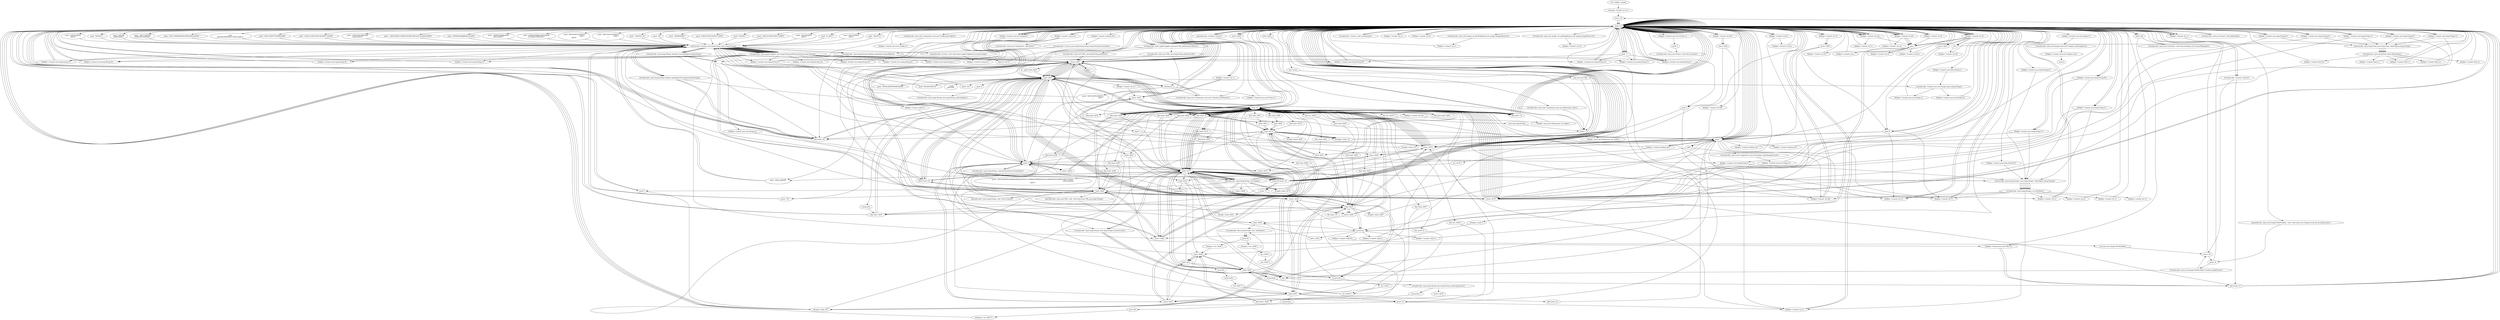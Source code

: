 digraph "" {
    "r0 := @this: tunnel"
    "staticget <tunnel: int cc>"
    "r0 := @this: tunnel"->"staticget <tunnel: int cc>";
    "store.i i0"
    "staticget <tunnel: int cc>"->"store.i i0";
    "load.r r0"
    "store.i i0"->"load.r r0";
    "push null"
    "load.r r0"->"push null";
    "virtualinvoke <java.awt.Container: void setLayout(java.awt.LayoutManager)>"
    "push null"->"virtualinvoke <java.awt.Container: void setLayout(java.awt.LayoutManager)>";
    "virtualinvoke <java.awt.Container: void setLayout(java.awt.LayoutManager)>"->"load.r r0";
    "virtualinvoke <java.awt.Panel: void addNotify()>"
    "load.r r0"->"virtualinvoke <java.awt.Panel: void addNotify()>";
    "virtualinvoke <java.awt.Panel: void addNotify()>"->"load.r r0";
    "load.r r0"->"load.r r0";
    "virtualinvoke <java.awt.Component: java.awt.Toolkit getToolkit()>"
    "load.r r0"->"virtualinvoke <java.awt.Component: java.awt.Toolkit getToolkit()>";
    "fieldput <tunnel: java.awt.Toolkit d>"
    "virtualinvoke <java.awt.Component: java.awt.Toolkit getToolkit()>"->"fieldput <tunnel: java.awt.Toolkit d>";
    "fieldput <tunnel: java.awt.Toolkit d>"->"load.r r0";
    "load.r r0"->"load.r r0";
    "push \"\t\u001eF\u001b\u0016\t\u0007T\u0008\""
    "load.r r0"->"push \"\t\u001eF\u001b\u0016\t\u0007T\u0008\"";
    "staticinvoke <tunnel: java.lang.String c(java.lang.String)>"
    "push \"\t\u001eF\u001b\u0016\t\u0007T\u0008\""->"staticinvoke <tunnel: java.lang.String c(java.lang.String)>";
    "virtualinvoke <java.applet.Applet: java.lang.String getParameter(java.lang.String)>"
    "staticinvoke <tunnel: java.lang.String c(java.lang.String)>"->"virtualinvoke <java.applet.Applet: java.lang.String getParameter(java.lang.String)>";
    "fieldput <tunnel: java.lang.String cb>"
    "virtualinvoke <java.applet.Applet: java.lang.String getParameter(java.lang.String)>"->"fieldput <tunnel: java.lang.String cb>";
    "fieldput <tunnel: java.lang.String cb>"->"load.r r0";
    "push \"\u0019\u0018B\u000b\n\u000e\u0019\""
    "load.r r0"->"push \"\u0019\u0018B\u000b\n\u000e\u0019\"";
    "push \"\u0019\u0018B\u000b\n\u000e\u0019\""->"staticinvoke <tunnel: java.lang.String c(java.lang.String)>";
    "staticinvoke <tunnel: java.lang.String c(java.lang.String)>"->"virtualinvoke <java.applet.Applet: java.lang.String getParameter(java.lang.String)>";
    "store.r $r67"
    "virtualinvoke <java.applet.Applet: java.lang.String getParameter(java.lang.String)>"->"store.r $r67";
    "load.r $r67"
    "store.r $r67"->"load.r $r67";
    "store.r $r73"
    "load.r $r67"->"store.r $r73";
    "load.i i0"
    "store.r $r73"->"load.i i0";
    "ifne load.i i0"
    "load.i i0"->"ifne load.i i0";
    "ifne load.i i0"->"load.r $r67";
    "ifnull load.r r0"
    "load.r $r67"->"ifnull load.r r0";
    "ifnull load.r r0"->"load.r $r67";
    "load.r $r67"->"store.r $r73";
    "store.r $r73"->"load.i i0";
    "ifne load.r $r73"
    "load.i i0"->"ifne load.r $r73";
    "load.r $r73"
    "ifne load.r $r73"->"load.r $r73";
    "push \";\u001aW\u0003\u0006\u000eJE\u0016C<\u000bE\u0006\fZ)N\u001a\u0000\u0019\u0003\u0007G\u0014\r\u001d\t\u000e\r\u001c\""
    "load.r $r73"->"push \";\u001aW\u0003\u0006\u000eJE\u0016C<\u000bE\u0006\fZ)N\u001a\u0000\u0019\u0003\u0007G\u0014\r\u001d\t\u000e\r\u001c\"";
    "push \";\u001aW\u0003\u0006\u000eJE\u0016C<\u000bE\u0006\fZ)N\u001a\u0000\u0019\u0003\u0007G\u0014\r\u001d\t\u000e\r\u001c\""->"staticinvoke <tunnel: java.lang.String c(java.lang.String)>";
    "virtualinvoke <java.lang.String: boolean startsWith(java.lang.String)>"
    "staticinvoke <tunnel: java.lang.String c(java.lang.String)>"->"virtualinvoke <java.lang.String: boolean startsWith(java.lang.String)>";
    "ifne load.r r0"
    "virtualinvoke <java.lang.String: boolean startsWith(java.lang.String)>"->"ifne load.r r0";
    "ifne load.r r0"->"load.r r0";
    "specialinvoke <tunnel: void a()>"
    "load.r r0"->"specialinvoke <tunnel: void a()>";
    "specialinvoke <tunnel: void a()>"->"load.i i0";
    "ifeq load.r r0"
    "load.i i0"->"ifeq load.r r0";
    "ifeq load.r r0"->"load.r r0";
    "load.r r0"->"specialinvoke <tunnel: void a()>";
    "specialinvoke <tunnel: void a()>"->"load.r r0";
    "new Lware"
    "load.r r0"->"new Lware";
    "dup1.r"
    "new Lware"->"dup1.r";
    "dup1.r"->"load.r r0";
    "push \".\u001fI\u0001\u0006\u0016JF\u001f\u0013\u0016\u000fS\""
    "load.r r0"->"push \".\u001fI\u0001\u0006\u0016JF\u001f\u0013\u0016\u000fS\"";
    "push \".\u001fI\u0001\u0006\u0016JF\u001f\u0013\u0016\u000fS\""->"staticinvoke <tunnel: java.lang.String c(java.lang.String)>";
    "specialinvoke <Lware: void <init>(java.applet.Applet,java.lang.String)>"
    "staticinvoke <tunnel: java.lang.String c(java.lang.String)>"->"specialinvoke <Lware: void <init>(java.applet.Applet,java.lang.String)>";
    "fieldput <tunnel: Lware h>"
    "specialinvoke <Lware: void <init>(java.applet.Applet,java.lang.String)>"->"fieldput <tunnel: Lware h>";
    "fieldput <tunnel: Lware h>"->"load.r r0";
    "fieldget <tunnel: Lware h>"
    "load.r r0"->"fieldget <tunnel: Lware h>";
    "virtualinvoke <java.awt.Component: void hide()>"
    "fieldget <tunnel: Lware h>"->"virtualinvoke <java.awt.Component: void hide()>";
    "virtualinvoke <java.awt.Component: void hide()>"->"load.r r0";
    "virtualinvoke <java.applet.Applet: java.net.URL getDocumentBase()>"
    "load.r r0"->"virtualinvoke <java.applet.Applet: java.net.URL getDocumentBase()>";
    "virtualinvoke <java.net.URL: java.lang.String getProtocol()>"
    "virtualinvoke <java.applet.Applet: java.net.URL getDocumentBase()>"->"virtualinvoke <java.net.URL: java.lang.String getProtocol()>";
    "virtualinvoke <java.net.URL: java.lang.String getProtocol()>"->"store.r $r73";
    "store.r $r73"->"load.r $r73";
    "load.r $r73"->"store.r $r73";
    "goto load.r r0"
    "store.r $r73"->"goto load.r r0";
    "goto load.r r0"->"load.r r0";
    "load.r r0"->"virtualinvoke <java.applet.Applet: java.net.URL getDocumentBase()>";
    "virtualinvoke <java.net.URL: java.lang.String getHost()>"
    "virtualinvoke <java.applet.Applet: java.net.URL getDocumentBase()>"->"virtualinvoke <java.net.URL: java.lang.String getHost()>";
    "virtualinvoke <java.net.URL: java.lang.String getHost()>"->"store.r $r67";
    "goto load.r $r67"
    "store.r $r67"->"goto load.r $r67";
    "goto load.r $r67"->"load.r $r67";
    "virtualinvoke <java.lang.String: java.lang.String toLowerCase()>"
    "load.r $r67"->"virtualinvoke <java.lang.String: java.lang.String toLowerCase()>";
    "pop"
    "virtualinvoke <java.lang.String: java.lang.String toLowerCase()>"->"pop";
    "pop"->"load.r $r73";
    "load.r $r73"->"virtualinvoke <java.lang.String: java.lang.String toLowerCase()>";
    "virtualinvoke <java.lang.String: java.lang.String toLowerCase()>"->"pop";
    "pop"->"load.i i0";
    "load.i i0"->"ifne load.i i0";
    "ifne load.i i0"->"load.r $r73";
    "push \"\u001c\u0003K\n\""
    "load.r $r73"->"push \"\u001c\u0003K\n\"";
    "push \"\u001c\u0003K\n\""->"staticinvoke <tunnel: java.lang.String c(java.lang.String)>";
    "virtualinvoke <java.lang.String: boolean equals(java.lang.Object)>"
    "staticinvoke <tunnel: java.lang.String c(java.lang.String)>"->"virtualinvoke <java.lang.String: boolean equals(java.lang.Object)>";
    "virtualinvoke <java.lang.String: boolean equals(java.lang.Object)>"->"ifne load.r r0";
    "ifne load.r r0"->"load.r $r67";
    "virtualinvoke <java.lang.String: int length()>"
    "load.r $r67"->"virtualinvoke <java.lang.String: int length()>";
    "store.i $r73"
    "virtualinvoke <java.lang.String: int length()>"->"store.i $r73";
    "store.i $r73"->"load.i i0";
    "load.i i0"->"ifne load.i i0";
    "load.i $r73"
    "ifne load.i i0"->"load.i $r73";
    "push 1"
    "load.i $r73"->"push 1";
    "ifcmplt.i load.r r0"
    "push 1"->"ifcmplt.i load.r r0";
    "ifcmplt.i load.r r0"->"load.r $r67";
    "push \"\u0016\u0005D\u000e\u000f\""
    "load.r $r67"->"push \"\u0016\u0005D\u000e\u000f\"";
    "push \"\u0016\u0005D\u000e\u000f\""->"staticinvoke <tunnel: java.lang.String c(java.lang.String)>";
    "staticinvoke <tunnel: java.lang.String c(java.lang.String)>"->"virtualinvoke <java.lang.String: boolean startsWith(java.lang.String)>";
    ""
    "virtualinvoke <java.lang.String: boolean startsWith(java.lang.String)>"->"";
    ""->"store.i $r73";
    "store.i $r73"->"load.i i0";
    "ifne load.i $r73"
    "load.i i0"->"ifne load.i $r73";
    "ifne load.i $r73"->"load.i $r73";
    "load.i $r73"->"ifne load.r r0";
    "ifne load.r r0"->"load.r $r67";
    "push \"KX\u0010ASTZ\t^\""
    "load.r $r67"->"push \"KX\u0010ASTZ\t^\"";
    "push \"KX\u0010ASTZ\t^\""->"staticinvoke <tunnel: java.lang.String c(java.lang.String)>";
    "staticinvoke <tunnel: java.lang.String c(java.lang.String)>"->"virtualinvoke <java.lang.String: boolean equals(java.lang.Object)>";
    "virtualinvoke <java.lang.String: boolean equals(java.lang.Object)>"->"";
    "dup1.i"
    ""->"dup1.i";
    "dup1.i"->"store.i $r73";
    "store.i $i29"
    "store.i $r73"->"store.i $i29";
    "store.i $i29"->"load.i i0";
    "load.i i0"->"ifne load.i i0";
    "ifne load.i i0"->"load.i $r73";
    "ifeq load.r $r67"
    "load.i $r73"->"ifeq load.r $r67";
    "ifeq load.r $r67"->"load.r r0";
    "load.r r0"->"push 1";
    "fieldput <tunnel: boolean bh>"
    "push 1"->"fieldput <tunnel: boolean bh>";
    "fieldput <tunnel: boolean bh>"->"load.i i0";
    "load.i i0"->"ifeq load.r r0";
    "ifeq load.r r0"->"load.r $r67";
    "push \"\r\u001dPA\""
    "load.r $r67"->"push \"\r\u001dPA\"";
    "push \"\r\u001dPA\""->"staticinvoke <tunnel: java.lang.String c(java.lang.String)>";
    "staticinvoke <tunnel: java.lang.String c(java.lang.String)>"->"virtualinvoke <java.lang.String: boolean startsWith(java.lang.String)>";
    "virtualinvoke <java.lang.String: boolean startsWith(java.lang.String)>"->"";
    ""->"store.i $i29";
    "store.i $i29"->"load.i i0";
    "ifne load.i $i29"
    "load.i i0"->"ifne load.i $i29";
    "load.i $i29"
    "ifne load.i $i29"->"load.i $i29";
    "load.i $i29"->"ifeq load.r $r67";
    "ifeq load.r $r67"->"load.r $r67";
    "push 4"
    "load.r $r67"->"push 4";
    "virtualinvoke <java.lang.String: java.lang.String substring(int)>"
    "push 4"->"virtualinvoke <java.lang.String: java.lang.String substring(int)>";
    "virtualinvoke <java.lang.String: java.lang.String substring(int)>"->"store.r $r67";
    "store.r $r67"->"load.r $r67";
    "load.r $r67"->"virtualinvoke <java.lang.String: int length()>";
    "virtualinvoke <java.lang.String: int length()>"->"store.i $i29";
    "store.i $i29"->"load.i $i29";
    "load.i $i29"->"store.i $r73";
    "store.i $r73"->"load.i $i29";
    "store.i $r65"
    "load.i $i29"->"store.i $r65";
    "store.i $r65"->"load.i i0";
    "ifne load.i $r65"
    "load.i i0"->"ifne load.i $r65";
    "ifne load.i $r65"->"load.i $i29";
    "ifle load.r r0"
    "load.i $i29"->"ifle load.r r0";
    "ifle load.r r0"->"load.i $i29";
    "load.i $i29"->"store.i $r65";
    "load.i $r65"
    "store.i $r65"->"load.i $r65";
    "newarray"
    "load.i $r65"->"newarray";
    "store.r $i29"
    "newarray"->"store.r $i29";
    "store.r $i29"->"load.r $r67";
    "push 0"
    "load.r $r67"->"push 0";
    "push 0"->"load.i $r73";
    "load.r $i29"
    "load.i $r73"->"load.r $i29";
    "load.r $i29"->"push 0";
    "virtualinvoke <java.lang.String: void getChars(int,int,char[],int)>"
    "push 0"->"virtualinvoke <java.lang.String: void getChars(int,int,char[],int)>";
    "virtualinvoke <java.lang.String: void getChars(int,int,char[],int)>"->"push 0";
    "store.i $r67"
    "push 0"->"store.i $r67";
    "store.i $r67"->"load.i i0";
    "ifeq load.i $r67"
    "load.i i0"->"ifeq load.i $r67";
    "ifeq load.i $r67"->"load.r $i29";
    "store.r $r65"
    "load.r $i29"->"store.r $r65";
    "load.i $r67"
    "store.r $r65"->"load.i $r67";
    "store.i $i33"
    "load.i $r67"->"store.i $i33";
    "store.i $i33"->"load.i i0";
    "ifne load.r $r65"
    "load.i i0"->"ifne load.r $r65";
    "ifne load.r $r65"->"load.r $i29";
    "load.r $i29"->"load.i $r67";
    "arrayread.c"
    "load.i $r67"->"arrayread.c";
    "push 48"
    "arrayread.c"->"push 48";
    "ifcmpne.c inc.i $r67 5"
    "push 48"->"ifcmpne.c inc.i $r67 5";
    "ifcmpne.c inc.i $r67 5"->"load.r $i29";
    "load.r $i29"->"store.r $r65";
    "store.r $r65"->"load.i $r67";
    "load.i $r67"->"store.i $i33";
    "load.r $r65"
    "store.i $i33"->"load.r $r65";
    "load.i $i33"
    "load.r $r65"->"load.i $i33";
    "push 49"
    "load.i $i33"->"push 49";
    "arraywrite.c"
    "push 49"->"arraywrite.c";
    "inc.i $r67 5"
    "arraywrite.c"->"inc.i $r67 5";
    "inc.i $r67 5"->"load.i $r67";
    "load.i $r67"->"load.i $r73";
    "ifcmplt.i load.r $i29"
    "load.i $r73"->"ifcmplt.i load.r $i29";
    "ifcmplt.i load.r $i29"->"load.i i0";
    "ifne inc.i $r67 5"
    "load.i i0"->"ifne inc.i $r67 5";
    "new java.lang.String"
    "ifne inc.i $r67 5"->"new java.lang.String";
    "new java.lang.String"->"dup1.r";
    "dup1.r"->"load.r $i29";
    "specialinvoke <java.lang.String: void <init>(char[])>"
    "load.r $i29"->"specialinvoke <java.lang.String: void <init>(char[])>";
    "specialinvoke <java.lang.String: void <init>(char[])>"->"store.r $r67";
    "store.r $r67"->"load.r r0";
    "push \"\u0008\u000f@\f\f\u001e\u000f\""
    "load.r r0"->"push \"\u0008\u000f@\f\f\u001e\u000f\"";
    "push \"\u0008\u000f@\f\f\u001e\u000f\""->"staticinvoke <tunnel: java.lang.String c(java.lang.String)>";
    "staticinvoke <tunnel: java.lang.String c(java.lang.String)>"->"virtualinvoke <java.applet.Applet: java.lang.String getParameter(java.lang.String)>";
    "virtualinvoke <java.applet.Applet: java.lang.String getParameter(java.lang.String)>"->"store.r $r73";
    "store.r $r73"->"load.r $r73";
    "load.r $r73"->"store.r $i29";
    "store.r $i29"->"load.i i0";
    "ifne load.r $i29"
    "load.i i0"->"ifne load.r $i29";
    "ifne load.r $i29"->"load.r $r73";
    "load.r $r73"->"ifnull load.r r0";
    "ifnull load.r r0"->"load.r $r73";
    "load.r $r73"->"store.r $i29";
    "store.r $i29"->"load.i i0";
    "load.i i0"->"ifne load.r $i29";
    "ifne load.r $i29"->"load.r $r73";
    "load.r $r73"->"virtualinvoke <java.lang.String: int length()>";
    "push 5"
    "virtualinvoke <java.lang.String: int length()>"->"push 5";
    "ifcmple.i load.r r0"
    "push 5"->"ifcmple.i load.r r0";
    "ifcmple.i load.r r0"->"load.r $r73";
    "load.r $r73"->"virtualinvoke <java.lang.String: java.lang.String toLowerCase()>";
    "virtualinvoke <java.lang.String: java.lang.String toLowerCase()>"->"pop";
    "pop"->"push 1";
    "push 1"->"store.i $i29";
    "store.i $i29"->"push 0";
    "push 0"->"store.i $r65";
    "store.i $r65"->"load.i i0";
    "ifeq load.i $r65"
    "load.i i0"->"ifeq load.i $r65";
    "ifeq load.i $r65"->"load.r $r73";
    "load.r $r73"->"load.i $r65";
    "virtualinvoke <java.lang.String: char charAt(int)>"
    "load.i $r65"->"virtualinvoke <java.lang.String: char charAt(int)>";
    "push 43"
    "virtualinvoke <java.lang.String: char charAt(int)>"->"push 43";
    "ifcmpne.c inc.i $r65 1"
    "push 43"->"ifcmpne.c inc.i $r65 1";
    "inc.i $i29 1"
    "ifcmpne.c inc.i $r65 1"->"inc.i $i29 1";
    "inc.i $r65 1"
    "inc.i $i29 1"->"inc.i $r65 1";
    "inc.i $r65 1"->"load.i $r65";
    "load.i $r65"->"load.r $r73";
    "load.r $r73"->"virtualinvoke <java.lang.String: int length()>";
    "ifcmplt.i load.r $r73"
    "virtualinvoke <java.lang.String: int length()>"->"ifcmplt.i load.r $r73";
    "ifcmplt.i load.r $r73"->"load.i i0";
    "ifne inc.i $r65 1"
    "load.i i0"->"ifne inc.i $r65 1";
    "goto load.i $i29"
    "ifne inc.i $r65 1"->"goto load.i $i29";
    "goto load.i $i29"->"load.i $i29";
    "load.i $i29"->"newarray";
    "newarray"->"store.r $r65";
    "store.r $r65"->"load.i $i29";
    "load.i $i29"->"store.i $i33";
    "store.i $i33"->"load.i i0";
    "ifne load.i $i33"
    "load.i i0"->"ifne load.i $i33";
    "ifne load.i $i33"->"load.i $i29";
    "load.i $i29"->"push 1";
    "ifcmpne.i push 0"
    "push 1"->"ifcmpne.i push 0";
    "ifcmpne.i push 0"->"load.r $r65";
    "load.r $r65"->"push 0";
    "push 0"->"load.r $r73";
    "load.r $r73"->"virtualinvoke <java.lang.String: int length()>";
    "arraywrite.i"
    "virtualinvoke <java.lang.String: int length()>"->"arraywrite.i";
    "arraywrite.i"->"load.i i0";
    "ifeq load.i $i29"
    "load.i i0"->"ifeq load.i $i29";
    "ifeq load.i $i29"->"push 0";
    "push 0"->"store.i $i33";
    "store.i $i33"->"load.i $i33";
    "load.i $i33"->"store.i $i33";
    "store.i $i33"->"push 0";
    "store.i $r64"
    "push 0"->"store.i $r64";
    "store.i $r64"->"load.i i0";
    "ifeq load.i $r64"
    "load.i i0"->"ifeq load.i $r64";
    "ifeq load.i $r64"->"load.r $r73";
    "load.i $r64"
    "load.r $r73"->"load.i $r64";
    "load.i $r64"->"virtualinvoke <java.lang.String: char charAt(int)>";
    "virtualinvoke <java.lang.String: char charAt(int)>"->"push 43";
    "ifcmpne.c inc.i $r64 1"
    "push 43"->"ifcmpne.c inc.i $r64 1";
    "ifcmpne.c inc.i $r64 1"->"load.r $r65";
    "load.r $r65"->"load.i $i33";
    "load.i $i33"->"load.i $r64";
    "load.i $r64"->"arraywrite.i";
    "inc.i $i33 1"
    "arraywrite.i"->"inc.i $i33 1";
    "inc.i $r64 1"
    "inc.i $i33 1"->"inc.i $r64 1";
    "inc.i $r64 1"->"load.i $r64";
    "load.i $r64"->"load.r $r73";
    "load.r $r73"->"virtualinvoke <java.lang.String: int length()>";
    "virtualinvoke <java.lang.String: int length()>"->"ifcmplt.i load.r $r73";
    "ifcmplt.i load.r $r73"->"load.i i0";
    "ifne inc.i $r64 1"
    "load.i i0"->"ifne inc.i $r64 1";
    "goto load.r $r65"
    "ifne inc.i $r64 1"->"goto load.r $r65";
    "goto load.r $r65"->"load.r $r65";
    "load.r $r65"->"load.i $i33";
    "load.i $i33"->"load.r $r73";
    "load.r $r73"->"virtualinvoke <java.lang.String: int length()>";
    "virtualinvoke <java.lang.String: int length()>"->"arraywrite.i";
    "arraywrite.i"->"load.i $i29";
    "load.i $i29"->"newarray";
    "store.r $i33"
    "newarray"->"store.r $i33";
    "store.r $i33"->"push 0";
    "store.i $r70"
    "push 0"->"store.i $r70";
    "store.i $r70"->"push 0";
    "push 0"->"store.i $r64";
    "store.i $r64"->"load.i i0";
    "load.i i0"->"ifeq load.i $r64";
    "load.r $i33"
    "ifeq load.i $r64"->"load.r $i33";
    "load.r $i33"->"load.i $r64";
    "load.i $r64"->"load.r $r73";
    "load.i $r70"
    "load.r $r73"->"load.i $r70";
    "load.i $r70"->"load.r $r65";
    "load.r $r65"->"load.i $r64";
    "arrayread.i"
    "load.i $r64"->"arrayread.i";
    "virtualinvoke <java.lang.String: java.lang.String substring(int,int)>"
    "arrayread.i"->"virtualinvoke <java.lang.String: java.lang.String substring(int,int)>";
    "arraywrite.r"
    "virtualinvoke <java.lang.String: java.lang.String substring(int,int)>"->"arraywrite.r";
    "arraywrite.r"->"goto load.r $r65";
    "goto load.r $r65"->"load.r $r65";
    "load.r $r65"->"load.i $r64";
    "load.i $r64"->"arrayread.i";
    "arrayread.i"->"push 1";
    "add.i"
    "push 1"->"add.i";
    "add.i"->"store.i $r70";
    "store.i $r70"->"inc.i $r64 1";
    "inc.i $r64 1"->"load.i $r64";
    "load.i $r64"->"load.i $i29";
    "ifcmplt.i load.r $i33"
    "load.i $i29"->"ifcmplt.i load.r $i33";
    "ifcmplt.i load.r $i33"->"push 0";
    "push 0"->"store.i $r70";
    "store.i $r70"->"load.i i0";
    "ifne goto load.r $r65"
    "load.i i0"->"ifne goto load.r $r65";
    "ifne goto load.r $r65"->"load.i i0";
    "ifeq load.i $r70"
    "load.i i0"->"ifeq load.i $r70";
    "ifeq load.i $r70"->"load.r $r67";
    "load.r $r67"->"load.r r0";
    "load.r r0"->"fieldget <tunnel: Lware h>";
    "fieldget <tunnel: Lware h>"->"load.r $i33";
    "load.r $i33"->"load.i $r70";
    "arrayread.r"
    "load.i $r70"->"arrayread.r";
    "arrayread.r"->"push 0";
    "push 0"->"load.r r0";
    "fieldget <tunnel: boolean bh>"
    "load.r r0"->"fieldget <tunnel: boolean bh>";
    "virtualinvoke <Lware: java.lang.String dr(java.lang.String,int,boolean)>"
    "fieldget <tunnel: boolean bh>"->"virtualinvoke <Lware: java.lang.String dr(java.lang.String,int,boolean)>";
    "virtualinvoke <Lware: java.lang.String dr(java.lang.String,int,boolean)>"->"virtualinvoke <java.lang.String: boolean equals(java.lang.Object)>";
    "ifeq inc.i $r70 1"
    "virtualinvoke <java.lang.String: boolean equals(java.lang.Object)>"->"ifeq inc.i $r70 1";
    "ifeq inc.i $r70 1"->"load.r r0";
    "load.r r0"->"push 1";
    "push 1"->"fieldput <tunnel: boolean bh>";
    "inc.i $r70 1"
    "fieldput <tunnel: boolean bh>"->"inc.i $r70 1";
    "inc.i $r70 1"->"load.i $r70";
    "load.i $r70"->"load.i $i29";
    "ifcmplt.i load.r $r67"
    "load.i $i29"->"ifcmplt.i load.r $r67";
    "ifcmplt.i load.r $r67"->"load.r r0";
    "push \"\u0008\u000f@\u0003\n\u0014\u0001\""
    "load.r r0"->"push \"\u0008\u000f@\u0003\n\u0014\u0001\"";
    "push \"\u0008\u000f@\u0003\n\u0014\u0001\""->"staticinvoke <tunnel: java.lang.String c(java.lang.String)>";
    "staticinvoke <tunnel: java.lang.String c(java.lang.String)>"->"virtualinvoke <java.applet.Applet: java.lang.String getParameter(java.lang.String)>";
    "virtualinvoke <java.applet.Applet: java.lang.String getParameter(java.lang.String)>"->"store.r $i29";
    "store.r $i29"->"load.r $i29";
    "load.r $i29"->"store.r $r67";
    "store.r $r67"->"load.i i0";
    "ifne load.r $r67"
    "load.i i0"->"ifne load.r $r67";
    "ifne load.r $r67"->"load.r $i29";
    "load.r $i29"->"ifnull load.r r0";
    "ifnull load.r r0"->"load.r $i29";
    "load.r $i29"->"store.r $r67";
    "store.r $r67"->"load.i i0";
    "load.i i0"->"ifne load.r $r67";
    "ifne load.r $r67"->"load.r $i29";
    "push \"4%\""
    "load.r $i29"->"push \"4%\"";
    "push \"4%\""->"staticinvoke <tunnel: java.lang.String c(java.lang.String)>";
    "virtualinvoke <java.lang.String: boolean equalsIgnoreCase(java.lang.String)>"
    "staticinvoke <tunnel: java.lang.String c(java.lang.String)>"->"virtualinvoke <java.lang.String: boolean equalsIgnoreCase(java.lang.String)>";
    "virtualinvoke <java.lang.String: boolean equalsIgnoreCase(java.lang.String)>"->"ifne load.r r0";
    "ifne load.r r0"->"load.r r0";
    "new java.net.URL"
    "load.r r0"->"new java.net.URL";
    "new java.net.URL"->"dup1.r";
    "dup1.r"->"load.r r0";
    "load.r r0"->"virtualinvoke <java.applet.Applet: java.net.URL getDocumentBase()>";
    "virtualinvoke <java.applet.Applet: java.net.URL getDocumentBase()>"->"load.r $i29";
    "specialinvoke <java.net.URL: void <init>(java.net.URL,java.lang.String)>"
    "load.r $i29"->"specialinvoke <java.net.URL: void <init>(java.net.URL,java.lang.String)>";
    "fieldput <tunnel: java.net.URL bi>"
    "specialinvoke <java.net.URL: void <init>(java.net.URL,java.lang.String)>"->"fieldput <tunnel: java.net.URL bi>";
    "fieldput <tunnel: java.net.URL bi>"->"goto load.r r0";
    "goto load.r r0"->"load.r r0";
    "push \"\u0008\u000f@\u0001\u0006\r\fU\u000e\u000e\u001f\""
    "load.r r0"->"push \"\u0008\u000f@\u0001\u0006\r\fU\u000e\u000e\u001f\"";
    "push \"\u0008\u000f@\u0001\u0006\r\fU\u000e\u000e\u001f\""->"staticinvoke <tunnel: java.lang.String c(java.lang.String)>";
    "staticinvoke <tunnel: java.lang.String c(java.lang.String)>"->"virtualinvoke <java.applet.Applet: java.lang.String getParameter(java.lang.String)>";
    "virtualinvoke <java.applet.Applet: java.lang.String getParameter(java.lang.String)>"->"store.r $r67";
    "store.r $r67"->"load.r $r67";
    "push \"#/t\""
    "load.r $r67"->"push \"#/t\"";
    "push \"#/t\""->"staticinvoke <tunnel: java.lang.String c(java.lang.String)>";
    "staticinvoke <tunnel: java.lang.String c(java.lang.String)>"->"virtualinvoke <java.lang.String: boolean equalsIgnoreCase(java.lang.String)>";
    "virtualinvoke <java.lang.String: boolean equalsIgnoreCase(java.lang.String)>"->"ifeq load.r r0";
    "ifeq load.r r0"->"load.r r0";
    "load.r r0"->"push 1";
    "fieldput <tunnel: boolean bj>"
    "push 1"->"fieldput <tunnel: boolean bj>";
    "fieldput <tunnel: boolean bj>"->"load.r r0";
    "virtualinvoke <java.awt.Component: java.awt.Container getParent()>"
    "load.r r0"->"virtualinvoke <java.awt.Component: java.awt.Container getParent()>";
    "virtualinvoke <java.awt.Component: java.awt.Container getParent()>"->"store.r $r67";
    "store.r $r67"->"load.i i0";
    "load.i i0"->"ifeq load.r $r67";
    "ifeq load.r $r67"->"load.r $r67";
    "checkcast"
    "load.r $r67"->"checkcast";
    "checkcast"->"virtualinvoke <java.awt.Component: java.awt.Container getParent()>";
    "virtualinvoke <java.awt.Component: java.awt.Container getParent()>"->"store.r $r67";
    "store.r $r67"->"load.r $r67";
    "load.r $r67"->"store.r $r67";
    "store.r $r67"->"load.r $r67";
    "instanceof"
    "load.r $r67"->"instanceof";
    "instanceof"->"ifeq load.r $r67";
    "ifeq load.r $r67"->"load.r r0";
    "load.r r0"->"load.r $r67";
    "load.r $r67"->"checkcast";
    "fieldput <tunnel: java.awt.Frame s>"
    "checkcast"->"fieldput <tunnel: java.awt.Frame s>";
    "fieldput <tunnel: java.awt.Frame s>"->"load.r r0";
    "fieldget <tunnel: java.awt.Frame s>"
    "load.r r0"->"fieldget <tunnel: java.awt.Frame s>";
    "push 3"
    "fieldget <tunnel: java.awt.Frame s>"->"push 3";
    "virtualinvoke <java.awt.Frame: void setCursor(int)>"
    "push 3"->"virtualinvoke <java.awt.Frame: void setCursor(int)>";
    "virtualinvoke <java.awt.Frame: void setCursor(int)>"->"load.r r0";
    "load.r r0"->"store.r $r67";
    "store.r $r67"->"load.i i0";
    "load.i i0"->"ifne load.r $r67";
    "ifne load.r $r67"->"load.r r0";
    "load.r r0"->"checkcast";
    "push \"\u0015\u001cB\u001d\n\u0017\r\""
    "checkcast"->"push \"\u0015\u001cB\u001d\n\u0017\r\"";
    "push \"\u0015\u001cB\u001d\n\u0017\r\""->"staticinvoke <tunnel: java.lang.String c(java.lang.String)>";
    "staticinvoke <tunnel: java.lang.String c(java.lang.String)>"->"virtualinvoke <java.applet.Applet: java.lang.String getParameter(java.lang.String)>";
    "virtualinvoke <java.applet.Applet: java.lang.String getParameter(java.lang.String)>"->"store.r $r67";
    "store.r $r67"->"load.r $r67";
    "load.r $r67"->"store.r $r73";
    "store.r $r73"->"load.i i0";
    "load.i i0"->"ifne load.i i0";
    "ifne load.i i0"->"load.r $r67";
    "load.r $r67"->"ifnull load.r r0";
    "ifnull load.r r0"->"load.r $r67";
    "load.r $r67"->"store.r $r73";
    "store.r $r73"->"load.i i0";
    "load.i i0"->"ifne load.i i0";
    "ifne load.i i0"->"load.r $r67";
    "load.r $r67"->"push \"4%\"";
    "push \"4%\""->"staticinvoke <tunnel: java.lang.String c(java.lang.String)>";
    "staticinvoke <tunnel: java.lang.String c(java.lang.String)>"->"virtualinvoke <java.lang.String: boolean equalsIgnoreCase(java.lang.String)>";
    "virtualinvoke <java.lang.String: boolean equalsIgnoreCase(java.lang.String)>"->"ifne load.r r0";
    "ifne load.r r0"->"load.r r0";
    "load.r r0"->"load.r r0";
    "load.r r0"->"load.r $r67";
    "virtualinvoke <tunnel: java.awt.Image a(java.lang.String)>"
    "load.r $r67"->"virtualinvoke <tunnel: java.awt.Image a(java.lang.String)>";
    "fieldput <tunnel: java.awt.Image p>"
    "virtualinvoke <tunnel: java.awt.Image a(java.lang.String)>"->"fieldput <tunnel: java.awt.Image p>";
    "fieldput <tunnel: java.awt.Image p>"->"load.r r0";
    "load.r r0"->"store.r $r67";
    "store.r $r67"->"load.i i0";
    "load.i i0"->"ifne load.r $r67";
    "ifne load.r $r67"->"load.r r0";
    "fieldget <tunnel: java.awt.Image p>"
    "load.r r0"->"fieldget <tunnel: java.awt.Image p>";
    "fieldget <tunnel: java.awt.Image p>"->"ifnull load.r r0";
    "ifnull load.r r0"->"load.r r0";
    "push \"\u0015\u001cB\u001d\n\u0017\r\u007f\""
    "load.r r0"->"push \"\u0015\u001cB\u001d\n\u0017\r\u007f\"";
    "push \"\u0015\u001cB\u001d\n\u0017\r\u007f\""->"staticinvoke <tunnel: java.lang.String c(java.lang.String)>";
    "staticinvoke <tunnel: java.lang.String c(java.lang.String)>"->"virtualinvoke <java.applet.Applet: java.lang.String getParameter(java.lang.String)>";
    "virtualinvoke <java.applet.Applet: java.lang.String getParameter(java.lang.String)>"->"store.r $r73";
    "store.r $r73"->"load.r $r73";
    "load.r $r73"->"store.r $r67";
    "store.r $r67"->"load.i i0";
    "load.i i0"->"ifne load.r $r67";
    "ifne load.r $r67"->"load.r $r73";
    "ifnonnull load.r r0"
    "load.r $r73"->"ifnonnull load.r r0";
    "push \"0\""
    "ifnonnull load.r r0"->"push \"0\"";
    "push \"0\""->"store.r $r73";
    "store.r $r73"->"load.r r0";
    "load.r r0"->"load.r $r73";
    "staticinvoke <java.lang.Integer: java.lang.Integer valueOf(java.lang.String)>"
    "load.r $r73"->"staticinvoke <java.lang.Integer: java.lang.Integer valueOf(java.lang.String)>";
    "virtualinvoke <java.lang.Integer: int intValue()>"
    "staticinvoke <java.lang.Integer: java.lang.Integer valueOf(java.lang.String)>"->"virtualinvoke <java.lang.Integer: int intValue()>";
    "fieldput <tunnel: int q>"
    "virtualinvoke <java.lang.Integer: int intValue()>"->"fieldput <tunnel: int q>";
    "fieldput <tunnel: int q>"->"load.r r0";
    "push \"\u0015\u001cB\u001d\n\u0017\r~\""
    "load.r r0"->"push \"\u0015\u001cB\u001d\n\u0017\r~\"";
    "push \"\u0015\u001cB\u001d\n\u0017\r~\""->"staticinvoke <tunnel: java.lang.String c(java.lang.String)>";
    "staticinvoke <tunnel: java.lang.String c(java.lang.String)>"->"virtualinvoke <java.applet.Applet: java.lang.String getParameter(java.lang.String)>";
    "virtualinvoke <java.applet.Applet: java.lang.String getParameter(java.lang.String)>"->"store.r $r67";
    "store.r $r67"->"load.r $r67";
    "load.r $r67"->"store.r $r73";
    "store.r $r73"->"load.r $r67";
    "load.r $r67"->"store.r $i29";
    "store.r $i29"->"load.i i0";
    "load.i i0"->"ifne load.r $i29";
    "ifne load.r $i29"->"load.r $r67";
    "load.r $r67"->"ifnonnull load.r r0";
    "ifnonnull load.r r0"->"push \"0\"";
    "push \"0\""->"store.r $i29";
    "store.r $i29"->"load.r $i29";
    "load.r $i29"->"store.r $r73";
    "store.r $r73"->"load.r r0";
    "load.r r0"->"load.r $r73";
    "load.r $r73"->"staticinvoke <java.lang.Integer: java.lang.Integer valueOf(java.lang.String)>";
    "staticinvoke <java.lang.Integer: java.lang.Integer valueOf(java.lang.String)>"->"virtualinvoke <java.lang.Integer: int intValue()>";
    "fieldput <tunnel: int r>"
    "virtualinvoke <java.lang.Integer: int intValue()>"->"fieldput <tunnel: int r>";
    "fieldput <tunnel: int r>"->"load.r r0";
    "load.r r0"->"load.r r0";
    "push \"7\u0003I<:4)\""
    "load.r r0"->"push \"7\u0003I<:4)\"";
    "push \"7\u0003I<:4)\""->"staticinvoke <tunnel: java.lang.String c(java.lang.String)>";
    "staticinvoke <tunnel: java.lang.String c(java.lang.String)>"->"virtualinvoke <java.applet.Applet: java.lang.String getParameter(java.lang.String)>";
    "fieldput <tunnel: java.lang.String Y>"
    "virtualinvoke <java.applet.Applet: java.lang.String getParameter(java.lang.String)>"->"fieldput <tunnel: java.lang.String Y>";
    "fieldput <tunnel: java.lang.String Y>"->"load.r r0";
    "load.r r0"->"store.r $r67";
    "store.r $r67"->"load.r $r67";
    "fieldget <tunnel: java.lang.String Y>"
    "load.r $r67"->"fieldget <tunnel: java.lang.String Y>";
    "fieldget <tunnel: java.lang.String Y>"->"store.r $r73";
    "store.r $r73"->"load.i i0";
    "load.i i0"->"ifne load.i i0";
    "ifne load.i i0"->"load.r $r73";
    "load.r $r73"->"ifnonnull load.r r0";
    "ifnonnull load.r r0"->"load.r r0";
    "push \"KZ\""
    "load.r r0"->"push \"KZ\"";
    "push \"KZ\""->"staticinvoke <tunnel: java.lang.String c(java.lang.String)>";
    "staticinvoke <tunnel: java.lang.String c(java.lang.String)>"->"fieldput <tunnel: java.lang.String Y>";
    "fieldput <tunnel: java.lang.String Y>"->"load.r r0";
    "load.r r0"->"load.r r0";
    "load.r r0"->"fieldget <tunnel: java.lang.String Y>";
    "fieldget <tunnel: java.lang.String Y>"->"staticinvoke <java.lang.Integer: java.lang.Integer valueOf(java.lang.String)>";
    "staticinvoke <java.lang.Integer: java.lang.Integer valueOf(java.lang.String)>"->"virtualinvoke <java.lang.Integer: int intValue()>";
    "fieldput <tunnel: int e>"
    "virtualinvoke <java.lang.Integer: int intValue()>"->"fieldput <tunnel: int e>";
    "fieldput <tunnel: int e>"->"load.r r0";
    "load.r r0"->"push 1";
    "fieldput <tunnel: boolean bl>"
    "push 1"->"fieldput <tunnel: boolean bl>";
    "fieldput <tunnel: boolean bl>"->"load.r r0";
    "load.r r0"->"load.r r0";
    "push \"\u0008\u000fT\""
    "load.r r0"->"push \"\u0008\u000fT\"";
    "push \"\u0008\u000fT\""->"staticinvoke <tunnel: java.lang.String c(java.lang.String)>";
    "staticinvoke <tunnel: java.lang.String c(java.lang.String)>"->"virtualinvoke <java.applet.Applet: java.lang.String getParameter(java.lang.String)>";
    "fieldput <tunnel: java.lang.String M>"
    "virtualinvoke <java.applet.Applet: java.lang.String getParameter(java.lang.String)>"->"fieldput <tunnel: java.lang.String M>";
    "fieldput <tunnel: java.lang.String M>"->"load.r r0";
    "fieldget <tunnel: java.lang.String M>"
    "load.r r0"->"fieldget <tunnel: java.lang.String M>";
    "fieldget <tunnel: java.lang.String M>"->"store.r $r73";
    "store.r $r73"->"load.i i0";
    "load.i i0"->"ifne load.i i0";
    "ifne load.i i0"->"load.r $r73";
    "load.r $r73"->"ifnonnull load.r r0";
    "ifnonnull load.r r0"->"load.r r0";
    "push \"1\""
    "load.r r0"->"push \"1\"";
    "push \"1\""->"fieldput <tunnel: java.lang.String M>";
    "fieldput <tunnel: java.lang.String M>"->"load.r r0";
    "load.r r0"->"load.r r0";
    "push \"\t\u001eF\u001d\u0017\u0002\""
    "load.r r0"->"push \"\t\u001eF\u001d\u0017\u0002\"";
    "push \"\t\u001eF\u001d\u0017\u0002\""->"staticinvoke <tunnel: java.lang.String c(java.lang.String)>";
    "staticinvoke <tunnel: java.lang.String c(java.lang.String)>"->"virtualinvoke <java.applet.Applet: java.lang.String getParameter(java.lang.String)>";
    "fieldput <tunnel: java.lang.String N>"
    "virtualinvoke <java.applet.Applet: java.lang.String getParameter(java.lang.String)>"->"fieldput <tunnel: java.lang.String N>";
    "fieldput <tunnel: java.lang.String N>"->"load.r r0";
    "fieldget <tunnel: java.lang.String N>"
    "load.r r0"->"fieldget <tunnel: java.lang.String N>";
    "fieldget <tunnel: java.lang.String N>"->"store.r $r73";
    "store.r $r73"->"load.i i0";
    "load.i i0"->"ifne load.i i0";
    "ifne load.i i0"->"load.r $r73";
    "load.r $r73"->"ifnonnull load.r r0";
    "ifnonnull load.r r0"->"load.r r0";
    "push \"KZ\u0017\""
    "load.r r0"->"push \"KZ\u0017\"";
    "push \"KZ\u0017\""->"staticinvoke <tunnel: java.lang.String c(java.lang.String)>";
    "staticinvoke <tunnel: java.lang.String c(java.lang.String)>"->"fieldput <tunnel: java.lang.String N>";
    "fieldput <tunnel: java.lang.String N>"->"load.r r0";
    "load.r r0"->"load.r r0";
    "push \"\t\u001eF\u001d\u0017\u0003\""
    "load.r r0"->"push \"\t\u001eF\u001d\u0017\u0003\"";
    "push \"\t\u001eF\u001d\u0017\u0003\""->"staticinvoke <tunnel: java.lang.String c(java.lang.String)>";
    "staticinvoke <tunnel: java.lang.String c(java.lang.String)>"->"virtualinvoke <java.applet.Applet: java.lang.String getParameter(java.lang.String)>";
    "fieldput <tunnel: java.lang.String O>"
    "virtualinvoke <java.applet.Applet: java.lang.String getParameter(java.lang.String)>"->"fieldput <tunnel: java.lang.String O>";
    "fieldput <tunnel: java.lang.String O>"->"load.r r0";
    "fieldget <tunnel: java.lang.String O>"
    "load.r r0"->"fieldget <tunnel: java.lang.String O>";
    "fieldget <tunnel: java.lang.String O>"->"store.r $r73";
    "store.r $r73"->"load.i i0";
    "load.i i0"->"ifne load.i i0";
    "ifne load.i i0"->"load.r $r73";
    "load.r $r73"->"ifnonnull load.r r0";
    "ifnonnull load.r r0"->"load.r r0";
    "load.r r0"->"push \"1\"";
    "push \"1\""->"fieldput <tunnel: java.lang.String O>";
    "fieldput <tunnel: java.lang.String O>"->"load.r r0";
    "load.r r0"->"load.r r0";
    "push \"\u0019\u0005I\n\u001b\""
    "load.r r0"->"push \"\u0019\u0005I\n\u001b\"";
    "push \"\u0019\u0005I\n\u001b\""->"staticinvoke <tunnel: java.lang.String c(java.lang.String)>";
    "staticinvoke <tunnel: java.lang.String c(java.lang.String)>"->"virtualinvoke <java.applet.Applet: java.lang.String getParameter(java.lang.String)>";
    "fieldput <tunnel: java.lang.String R>"
    "virtualinvoke <java.applet.Applet: java.lang.String getParameter(java.lang.String)>"->"fieldput <tunnel: java.lang.String R>";
    "fieldput <tunnel: java.lang.String R>"->"load.r r0";
    "fieldget <tunnel: java.lang.String R>"
    "load.r r0"->"fieldget <tunnel: java.lang.String R>";
    "fieldget <tunnel: java.lang.String R>"->"store.r $r73";
    "store.r $r73"->"load.i i0";
    "load.i i0"->"ifne load.i i0";
    "ifne load.i i0"->"load.r $r73";
    "load.r $r73"->"ifnonnull load.r r0";
    "ifnonnull load.r r0"->"load.r r0";
    "push \"K_\u0017\""
    "load.r r0"->"push \"K_\u0017\"";
    "push \"K_\u0017\""->"staticinvoke <tunnel: java.lang.String c(java.lang.String)>";
    "staticinvoke <tunnel: java.lang.String c(java.lang.String)>"->"fieldput <tunnel: java.lang.String R>";
    "fieldput <tunnel: java.lang.String R>"->"load.r r0";
    "load.r r0"->"load.r r0";
    "push \"\u0019\u0005I\n\u001a\""
    "load.r r0"->"push \"\u0019\u0005I\n\u001a\"";
    "push \"\u0019\u0005I\n\u001a\""->"staticinvoke <tunnel: java.lang.String c(java.lang.String)>";
    "staticinvoke <tunnel: java.lang.String c(java.lang.String)>"->"virtualinvoke <java.applet.Applet: java.lang.String getParameter(java.lang.String)>";
    "fieldput <tunnel: java.lang.String S>"
    "virtualinvoke <java.applet.Applet: java.lang.String getParameter(java.lang.String)>"->"fieldput <tunnel: java.lang.String S>";
    "fieldput <tunnel: java.lang.String S>"->"load.r r0";
    "fieldget <tunnel: java.lang.String S>"
    "load.r r0"->"fieldget <tunnel: java.lang.String S>";
    "fieldget <tunnel: java.lang.String S>"->"store.r $r73";
    "store.r $r73"->"load.i i0";
    "load.i i0"->"ifne load.r $r73";
    "ifne load.r $r73"->"load.r $r73";
    "load.r $r73"->"ifnonnull load.r r0";
    "ifnonnull load.r r0"->"load.r r0";
    "push \"H[\u0012\""
    "load.r r0"->"push \"H[\u0012\"";
    "push \"H[\u0012\""->"staticinvoke <tunnel: java.lang.String c(java.lang.String)>";
    "staticinvoke <tunnel: java.lang.String c(java.lang.String)>"->"fieldput <tunnel: java.lang.String S>";
    "fieldput <tunnel: java.lang.String S>"->"load.r r0";
    "load.r r0"->"load.r r0";
    "push \"\u0019\u0005I\n\u0019\""
    "load.r r0"->"push \"\u0019\u0005I\n\u0019\"";
    "push \"\u0019\u0005I\n\u0019\""->"staticinvoke <tunnel: java.lang.String c(java.lang.String)>";
    "staticinvoke <tunnel: java.lang.String c(java.lang.String)>"->"virtualinvoke <java.applet.Applet: java.lang.String getParameter(java.lang.String)>";
    "fieldput <tunnel: java.lang.String T>"
    "virtualinvoke <java.applet.Applet: java.lang.String getParameter(java.lang.String)>"->"fieldput <tunnel: java.lang.String T>";
    "fieldput <tunnel: java.lang.String T>"->"load.r r0";
    "fieldget <tunnel: java.lang.String T>"
    "load.r r0"->"fieldget <tunnel: java.lang.String T>";
    "fieldget <tunnel: java.lang.String T>"->"store.r $r73";
    "store.r $r73"->"load.i i0";
    "load.i i0"->"ifne load.i i0";
    "ifne load.i i0"->"load.r $r73";
    "load.r $r73"->"ifnonnull load.r r0";
    "ifnonnull load.r r0"->"load.r r0";
    "push \"KZ\u0017_\""
    "load.r r0"->"push \"KZ\u0017_\"";
    "push \"KZ\u0017_\""->"staticinvoke <tunnel: java.lang.String c(java.lang.String)>";
    "staticinvoke <tunnel: java.lang.String c(java.lang.String)>"->"fieldput <tunnel: java.lang.String T>";
    "fieldput <tunnel: java.lang.String T>"->"load.r r0";
    "load.r r0"->"load.r r0";
    "push \"\u001f\fA\n\u0000\u000e\""
    "load.r r0"->"push \"\u001f\fA\n\u0000\u000e\"";
    "push \"\u001f\fA\n\u0000\u000e\""->"staticinvoke <tunnel: java.lang.String c(java.lang.String)>";
    "staticinvoke <tunnel: java.lang.String c(java.lang.String)>"->"virtualinvoke <java.applet.Applet: java.lang.String getParameter(java.lang.String)>";
    "fieldput <tunnel: java.lang.String U>"
    "virtualinvoke <java.applet.Applet: java.lang.String getParameter(java.lang.String)>"->"fieldput <tunnel: java.lang.String U>";
    "fieldput <tunnel: java.lang.String U>"->"load.r r0";
    "fieldget <tunnel: java.lang.String U>"
    "load.r r0"->"fieldget <tunnel: java.lang.String U>";
    "fieldget <tunnel: java.lang.String U>"->"store.r $r73";
    "store.r $r73"->"load.i i0";
    "load.i i0"->"ifne load.r $r73";
    "ifne load.r $r73"->"load.r $r73";
    "load.r $r73"->"ifnonnull load.r r0";
    "ifnonnull load.r r0"->"load.r r0";
    "load.r r0"->"push \"1\"";
    "push \"1\""->"fieldput <tunnel: java.lang.String U>";
    "fieldput <tunnel: java.lang.String U>"->"load.r r0";
    "load.r r0"->"load.r r0";
    "push \"\u0017\u0005Q\n\u000e\u001f\u0004S\""
    "load.r r0"->"push \"\u0017\u0005Q\n\u000e\u001f\u0004S\"";
    "push \"\u0017\u0005Q\n\u000e\u001f\u0004S\""->"staticinvoke <tunnel: java.lang.String c(java.lang.String)>";
    "staticinvoke <tunnel: java.lang.String c(java.lang.String)>"->"virtualinvoke <java.applet.Applet: java.lang.String getParameter(java.lang.String)>";
    "fieldput <tunnel: java.lang.String V>"
    "virtualinvoke <java.applet.Applet: java.lang.String getParameter(java.lang.String)>"->"fieldput <tunnel: java.lang.String V>";
    "fieldput <tunnel: java.lang.String V>"->"load.r r0";
    "load.r r0"->"store.r $r67";
    "store.r $r67"->"load.i i0";
    "load.i i0"->"ifne load.r $r67";
    "ifne load.r $r67"->"load.r r0";
    "fieldget <tunnel: java.lang.String V>"
    "load.r r0"->"fieldget <tunnel: java.lang.String V>";
    "fieldget <tunnel: java.lang.String V>"->"store.r $r73";
    "store.r $r73"->"load.r $r73";
    "load.r $r73"->"ifnonnull load.r r0";
    "ifnonnull load.r r0"->"load.r r0";
    "load.r r0"->"push \"1\"";
    "push \"1\""->"fieldput <tunnel: java.lang.String V>";
    "fieldput <tunnel: java.lang.String V>"->"load.r r0";
    "load.r r0"->"load.r r0";
    "push \"\u0017\u000fJ\u000b\u0006\u0016\u000b^\""
    "load.r r0"->"push \"\u0017\u000fJ\u000b\u0006\u0016\u000b^\"";
    "push \"\u0017\u000fJ\u000b\u0006\u0016\u000b^\""->"staticinvoke <tunnel: java.lang.String c(java.lang.String)>";
    "staticinvoke <tunnel: java.lang.String c(java.lang.String)>"->"virtualinvoke <java.applet.Applet: java.lang.String getParameter(java.lang.String)>";
    "fieldput <tunnel: java.lang.String W>"
    "virtualinvoke <java.applet.Applet: java.lang.String getParameter(java.lang.String)>"->"fieldput <tunnel: java.lang.String W>";
    "fieldput <tunnel: java.lang.String W>"->"load.r r0";
    "load.r r0"->"load.r r0";
    "push \"\n\u0018N\u0000\u0011\u0013\u001e^\""
    "load.r r0"->"push \"\n\u0018N\u0000\u0011\u0013\u001e^\"";
    "push \"\n\u0018N\u0000\u0011\u0013\u001e^\""->"staticinvoke <tunnel: java.lang.String c(java.lang.String)>";
    "staticinvoke <tunnel: java.lang.String c(java.lang.String)>"->"virtualinvoke <java.applet.Applet: java.lang.String getParameter(java.lang.String)>";
    "fieldput <tunnel: java.lang.String X>"
    "virtualinvoke <java.applet.Applet: java.lang.String getParameter(java.lang.String)>"->"fieldput <tunnel: java.lang.String X>";
    "fieldput <tunnel: java.lang.String X>"->"load.r r0";
    "load.r r0"->"load.r r0";
    "fieldget <tunnel: java.lang.String W>"
    "load.r r0"->"fieldget <tunnel: java.lang.String W>";
    "fieldget <tunnel: java.lang.String W>"->"staticinvoke <java.lang.Integer: java.lang.Integer valueOf(java.lang.String)>";
    "staticinvoke <java.lang.Integer: java.lang.Integer valueOf(java.lang.String)>"->"virtualinvoke <java.lang.Integer: int intValue()>";
    "fieldput <tunnel: int n>"
    "virtualinvoke <java.lang.Integer: int intValue()>"->"fieldput <tunnel: int n>";
    "fieldput <tunnel: int n>"->"load.r r0";
    "load.r r0"->"load.r r0";
    "fieldget <tunnel: java.lang.String X>"
    "load.r r0"->"fieldget <tunnel: java.lang.String X>";
    "fieldget <tunnel: java.lang.String X>"->"staticinvoke <java.lang.Integer: java.lang.Integer valueOf(java.lang.String)>";
    "staticinvoke <java.lang.Integer: java.lang.Integer valueOf(java.lang.String)>"->"virtualinvoke <java.lang.Integer: int intValue()>";
    "fieldput <tunnel: int o>"
    "virtualinvoke <java.lang.Integer: int intValue()>"->"fieldput <tunnel: int o>";
    "fieldput <tunnel: int o>"->"load.r r0";
    "load.r r0"->"store.r $r67";
    "store.r $r67"->"load.r $r67";
    "fieldget <tunnel: int n>"
    "load.r $r67"->"fieldget <tunnel: int n>";
    "fieldget <tunnel: int n>"->"store.i $r67";
    "store.i $r67"->"load.i i0";
    "ifne push 10"
    "load.i i0"->"ifne push 10";
    "ifne push 10"->"load.i $r67";
    "ifge load.r r0"
    "load.i $r67"->"ifge load.r r0";
    "ifge load.r r0"->"load.r r0";
    "load.r r0"->"push 0";
    "push 0"->"fieldput <tunnel: int n>";
    "fieldput <tunnel: int n>"->"load.r r0";
    "fieldget <tunnel: int o>"
    "load.r r0"->"fieldget <tunnel: int o>";
    "fieldget <tunnel: int o>"->"store.i $r67";
    "push 10"
    "store.i $r67"->"push 10";
    "push 10"->"store.i $r73";
    "store.i $r73"->"load.i i0";
    "ifne load.i $r67"
    "load.i i0"->"ifne load.i $r67";
    "ifne load.i $r67"->"load.i $r67";
    "load.i $r67"->"push 10";
    "push 10"->"ifcmple.i load.r r0";
    "ifcmple.i load.r r0"->"load.r r0";
    "load.r r0"->"push 10";
    "push 10"->"fieldput <tunnel: int o>";
    "fieldput <tunnel: int o>"->"load.i i0";
    "load.i i0"->"ifeq load.r r0";
    "ifeq load.r r0"->"load.r r0";
    "load.r r0"->"fieldget <tunnel: int o>";
    "fieldget <tunnel: int o>"->"store.i $r67";
    "store.i $r67"->"push 1";
    "push 1"->"store.i $r73";
    "store.i $r73"->"load.i i0";
    "load.i i0"->"ifne load.i i0";
    "ifne load.i i0"->"load.i $r67";
    "load.i $r67"->"load.i $r73";
    "ifcmpge.i load.r r0"
    "load.i $r73"->"ifcmpge.i load.r r0";
    "ifcmpge.i load.r r0"->"load.r r0";
    "load.r r0"->"push 1";
    "push 1"->"fieldput <tunnel: int o>";
    "fieldput <tunnel: int o>"->"load.r r0";
    "load.r r0"->"load.r r0";
    "load.r r0"->"fieldget <tunnel: java.lang.String M>";
    "fieldget <tunnel: java.lang.String M>"->"staticinvoke <java.lang.Integer: java.lang.Integer valueOf(java.lang.String)>";
    "staticinvoke <java.lang.Integer: java.lang.Integer valueOf(java.lang.String)>"->"virtualinvoke <java.lang.Integer: int intValue()>";
    "fieldput <tunnel: int E>"
    "virtualinvoke <java.lang.Integer: int intValue()>"->"fieldput <tunnel: int E>";
    "fieldput <tunnel: int E>"->"load.r r0";
    "load.r r0"->"load.r r0";
    "load.r r0"->"fieldget <tunnel: java.lang.String V>";
    "fieldget <tunnel: java.lang.String V>"->"staticinvoke <java.lang.Integer: java.lang.Integer valueOf(java.lang.String)>";
    "staticinvoke <java.lang.Integer: java.lang.Integer valueOf(java.lang.String)>"->"virtualinvoke <java.lang.Integer: int intValue()>";
    "fieldput <tunnel: int F>"
    "virtualinvoke <java.lang.Integer: int intValue()>"->"fieldput <tunnel: int F>";
    "fieldput <tunnel: int F>"->"load.r r0";
    "load.r r0"->"load.r r0";
    "load.r r0"->"fieldget <tunnel: java.lang.String N>";
    "staticinvoke <java.lang.Float: java.lang.Float valueOf(java.lang.String)>"
    "fieldget <tunnel: java.lang.String N>"->"staticinvoke <java.lang.Float: java.lang.Float valueOf(java.lang.String)>";
    "virtualinvoke <java.lang.Float: float floatValue()>"
    "staticinvoke <java.lang.Float: java.lang.Float valueOf(java.lang.String)>"->"virtualinvoke <java.lang.Float: float floatValue()>";
    "fieldput <tunnel: float B>"
    "virtualinvoke <java.lang.Float: float floatValue()>"->"fieldput <tunnel: float B>";
    "fieldput <tunnel: float B>"->"load.r r0";
    "load.r r0"->"load.r r0";
    "load.r r0"->"fieldget <tunnel: java.lang.String O>";
    "fieldget <tunnel: java.lang.String O>"->"staticinvoke <java.lang.Float: java.lang.Float valueOf(java.lang.String)>";
    "staticinvoke <java.lang.Float: java.lang.Float valueOf(java.lang.String)>"->"virtualinvoke <java.lang.Float: float floatValue()>";
    "fieldput <tunnel: float C>"
    "virtualinvoke <java.lang.Float: float floatValue()>"->"fieldput <tunnel: float C>";
    "fieldput <tunnel: float C>"->"load.r r0";
    "load.r r0"->"load.r r0";
    "load.r r0"->"fieldget <tunnel: java.lang.String R>";
    "fieldget <tunnel: java.lang.String R>"->"staticinvoke <java.lang.Float: java.lang.Float valueOf(java.lang.String)>";
    "staticinvoke <java.lang.Float: java.lang.Float valueOf(java.lang.String)>"->"virtualinvoke <java.lang.Float: float floatValue()>";
    "fieldput <tunnel: float v>"
    "virtualinvoke <java.lang.Float: float floatValue()>"->"fieldput <tunnel: float v>";
    "fieldput <tunnel: float v>"->"load.r r0";
    "load.r r0"->"load.r r0";
    "load.r r0"->"fieldget <tunnel: java.lang.String S>";
    "fieldget <tunnel: java.lang.String S>"->"staticinvoke <java.lang.Float: java.lang.Float valueOf(java.lang.String)>";
    "staticinvoke <java.lang.Float: java.lang.Float valueOf(java.lang.String)>"->"virtualinvoke <java.lang.Float: float floatValue()>";
    "fieldput <tunnel: float w>"
    "virtualinvoke <java.lang.Float: float floatValue()>"->"fieldput <tunnel: float w>";
    "fieldput <tunnel: float w>"->"load.r r0";
    "load.r r0"->"load.r r0";
    "load.r r0"->"fieldget <tunnel: java.lang.String T>";
    "fieldget <tunnel: java.lang.String T>"->"staticinvoke <java.lang.Float: java.lang.Float valueOf(java.lang.String)>";
    "staticinvoke <java.lang.Float: java.lang.Float valueOf(java.lang.String)>"->"virtualinvoke <java.lang.Float: float floatValue()>";
    "fieldput <tunnel: float x>"
    "virtualinvoke <java.lang.Float: float floatValue()>"->"fieldput <tunnel: float x>";
    "fieldput <tunnel: float x>"->"load.r r0";
    "load.r r0"->"load.r r0";
    "load.r r0"->"fieldget <tunnel: java.lang.String U>";
    "fieldget <tunnel: java.lang.String U>"->"staticinvoke <java.lang.Integer: java.lang.Integer valueOf(java.lang.String)>";
    "staticinvoke <java.lang.Integer: java.lang.Integer valueOf(java.lang.String)>"->"virtualinvoke <java.lang.Integer: int intValue()>";
    "fieldput <tunnel: int bk>"
    "virtualinvoke <java.lang.Integer: int intValue()>"->"fieldput <tunnel: int bk>";
    "fieldput <tunnel: int bk>"->"load.r r0";
    "fieldget <tunnel: int F>"
    "load.r r0"->"fieldget <tunnel: int F>";
    "store.i $i50"
    "fieldget <tunnel: int F>"->"store.i $i50";
    "push 8"
    "store.i $i50"->"push 8";
    "push 8"->"store.i $r73";
    "store.i $r73"->"load.i i0";
    "ifne load.i $i50"
    "load.i i0"->"ifne load.i $i50";
    "load.i $i50"
    "ifne load.i $i50"->"load.i $i50";
    "load.i $i50"->"load.i $r73";
    "load.i $r73"->"ifcmple.i load.r r0";
    "ifcmple.i load.r r0"->"load.r r0";
    "load.r r0"->"push 8";
    "push 8"->"fieldput <tunnel: int F>";
    "fieldput <tunnel: int F>"->"load.i i0";
    "load.i i0"->"ifeq load.r r0";
    "ifeq load.r r0"->"load.r r0";
    "load.r r0"->"fieldget <tunnel: int F>";
    "fieldget <tunnel: int F>"->"store.i $i50";
    "store.i $i50"->"push 1";
    "push 1"->"store.i $r73";
    "store.i $r73"->"load.i i0";
    "load.i i0"->"ifne load.i i0";
    "ifne load.i i0"->"load.i $i50";
    "load.i $i50"->"load.i $r73";
    "load.i $r73"->"ifcmpge.i load.r r0";
    "ifcmpge.i load.r r0"->"load.r r0";
    "load.r r0"->"push 1";
    "push 1"->"fieldput <tunnel: int F>";
    "fieldput <tunnel: int F>"->"load.r r0";
    "fieldget <tunnel: int E>"
    "load.r r0"->"fieldget <tunnel: int E>";
    "store.i $i51"
    "fieldget <tunnel: int E>"->"store.i $i51";
    "store.i $i51"->"push 8";
    "push 8"->"store.i $r73";
    "store.i $r73"->"load.i i0";
    "ifne load.i $i51"
    "load.i i0"->"ifne load.i $i51";
    "load.i $i51"
    "ifne load.i $i51"->"load.i $i51";
    "load.i $i51"->"load.i $r73";
    "load.i $r73"->"ifcmple.i load.r r0";
    "ifcmple.i load.r r0"->"load.r r0";
    "load.r r0"->"push 8";
    "push 8"->"fieldput <tunnel: int E>";
    "fieldput <tunnel: int E>"->"load.i i0";
    "load.i i0"->"ifeq load.r r0";
    "ifeq load.r r0"->"load.r r0";
    "load.r r0"->"fieldget <tunnel: int E>";
    "fieldget <tunnel: int E>"->"store.i $i51";
    "store.i $i51"->"push 1";
    "push 1"->"store.i $r73";
    "store.i $r73"->"load.i i0";
    "load.i i0"->"ifne load.i i0";
    "ifne load.i i0"->"load.i $i51";
    "load.i $i51"->"load.i $r73";
    "load.i $r73"->"ifcmpge.i load.r r0";
    "ifcmpge.i load.r r0"->"load.r r0";
    "load.r r0"->"push 1";
    "push 1"->"fieldput <tunnel: int E>";
    "fieldput <tunnel: int E>"->"load.r r0";
    "fieldget <tunnel: int bk>"
    "load.r r0"->"fieldget <tunnel: int bk>";
    "store.i $i52"
    "fieldget <tunnel: int bk>"->"store.i $i52";
    "push 2"
    "store.i $i52"->"push 2";
    "push 2"->"store.i $r73";
    "store.i $r73"->"load.i i0";
    "ifne load.i $i52"
    "load.i i0"->"ifne load.i $i52";
    "load.i $i52"
    "ifne load.i $i52"->"load.i $i52";
    "load.i $i52"->"load.i $r73";
    "load.i $r73"->"ifcmple.i load.r r0";
    "ifcmple.i load.r r0"->"load.r r0";
    "load.r r0"->"push 2";
    "push 2"->"fieldput <tunnel: int bk>";
    "fieldput <tunnel: int bk>"->"load.i i0";
    "load.i i0"->"ifeq load.r r0";
    "ifeq load.r r0"->"load.r r0";
    "store.r $i50"
    "load.r r0"->"store.r $i50";
    "store.r $i50"->"load.i i0";
    "load.i i0"->"ifne load.r r0";
    "ifne load.r r0"->"load.r r0";
    "load.r r0"->"fieldget <tunnel: int bk>";
    "fieldget <tunnel: int bk>"->"store.i $i52";
    "store.i $i52"->"push 1";
    "push 1"->"store.i $r73";
    "store.i $r73"->"load.i $i52";
    "load.i $i52"->"load.i $r73";
    "load.i $r73"->"ifcmpge.i load.r r0";
    "ifcmpge.i load.r r0"->"load.r r0";
    "load.r r0"->"push 1";
    "push 1"->"fieldput <tunnel: int bk>";
    "fieldput <tunnel: int bk>"->"load.r r0";
    "load.r r0"->"store.r $i50";
    "store.r $i50"->"load.r r0";
    "load.r $i50"
    "load.r r0"->"load.r $i50";
    "virtualinvoke <java.awt.Component: java.awt.Dimension size()>"
    "load.r $i50"->"virtualinvoke <java.awt.Component: java.awt.Dimension size()>";
    "virtualinvoke <java.awt.Component: java.awt.Dimension size()>"->"dup1.r";
    "fieldget <java.awt.Dimension: int width>"
    "dup1.r"->"fieldget <java.awt.Dimension: int width>";
    "fieldget <java.awt.Dimension: int width>"->"load.r r0";
    "load.r r0"->"fieldget <tunnel: int E>";
    "div.i"
    "fieldget <tunnel: int E>"->"div.i";
    "div.i"->"store.i i0";
    "store.i i0"->"load.r r0";
    "load.r r0"->"load.i i0";
    "fieldput <tunnel: int be>"
    "load.i i0"->"fieldput <tunnel: int be>";
    "fieldget <java.awt.Dimension: int height>"
    "fieldput <tunnel: int be>"->"fieldget <java.awt.Dimension: int height>";
    "fieldget <java.awt.Dimension: int height>"->"load.r r0";
    "load.r r0"->"fieldget <tunnel: int E>";
    "fieldget <tunnel: int E>"->"div.i";
    "fieldput <tunnel: int bf>"
    "div.i"->"fieldput <tunnel: int bf>";
    "fieldput <tunnel: int bf>"->"load.r r0";
    "load.r r0"->"load.r r0";
    "push \"\u0013\u0007F\u0008\u0006\""
    "load.r r0"->"push \"\u0013\u0007F\u0008\u0006\"";
    "push \"\u0013\u0007F\u0008\u0006\""->"staticinvoke <tunnel: java.lang.String c(java.lang.String)>";
    "staticinvoke <tunnel: java.lang.String c(java.lang.String)>"->"virtualinvoke <java.applet.Applet: java.lang.String getParameter(java.lang.String)>";
    "fieldput <tunnel: java.lang.String L>"
    "virtualinvoke <java.applet.Applet: java.lang.String getParameter(java.lang.String)>"->"fieldput <tunnel: java.lang.String L>";
    "fieldput <tunnel: java.lang.String L>"->"load.r r0";
    "load.r r0"->"load.r r0";
    "load.r r0"->"load.r r0";
    "fieldget <tunnel: java.lang.String L>"
    "load.r r0"->"fieldget <tunnel: java.lang.String L>";
    "fieldget <tunnel: java.lang.String L>"->"virtualinvoke <tunnel: java.awt.Image a(java.lang.String)>";
    "fieldput <tunnel: java.awt.Image K>"
    "virtualinvoke <tunnel: java.awt.Image a(java.lang.String)>"->"fieldput <tunnel: java.awt.Image K>";
    "fieldput <tunnel: java.awt.Image K>"->"load.r r0";
    "load.r r0"->"load.r r0";
    "fieldget <tunnel: java.awt.Image K>"
    "load.r r0"->"fieldget <tunnel: java.awt.Image K>";
    "fieldget <tunnel: java.awt.Image K>"->"load.r r0";
    "virtualinvoke <java.awt.Image: int getWidth(java.awt.image.ImageObserver)>"
    "load.r r0"->"virtualinvoke <java.awt.Image: int getWidth(java.awt.image.ImageObserver)>";
    "fieldput <tunnel: int z>"
    "virtualinvoke <java.awt.Image: int getWidth(java.awt.image.ImageObserver)>"->"fieldput <tunnel: int z>";
    "fieldput <tunnel: int z>"->"load.r r0";
    "load.r r0"->"load.r r0";
    "load.r r0"->"fieldget <tunnel: java.awt.Image K>";
    "fieldget <tunnel: java.awt.Image K>"->"load.r r0";
    "virtualinvoke <java.awt.Image: int getHeight(java.awt.image.ImageObserver)>"
    "load.r r0"->"virtualinvoke <java.awt.Image: int getHeight(java.awt.image.ImageObserver)>";
    "fieldput <tunnel: int A>"
    "virtualinvoke <java.awt.Image: int getHeight(java.awt.image.ImageObserver)>"->"fieldput <tunnel: int A>";
    "fieldput <tunnel: int A>"->"load.r r0";
    "load.r r0"->"load.r r0";
    "fieldget <tunnel: int z>"
    "load.r r0"->"fieldget <tunnel: int z>";
    "fieldget <tunnel: int z>"->"load.r r0";
    "fieldget <tunnel: int A>"
    "load.r r0"->"fieldget <tunnel: int A>";
    "mul.i"
    "fieldget <tunnel: int A>"->"mul.i";
    "fieldput <tunnel: int D>"
    "mul.i"->"fieldput <tunnel: int D>";
    "fieldput <tunnel: int D>"->"load.r r0";
    "load.r r0"->"load.r r0";
    "fieldget <tunnel: int D>"
    "load.r r0"->"fieldget <tunnel: int D>";
    "fieldput <tunnel: int bn>"
    "fieldget <tunnel: int D>"->"fieldput <tunnel: int bn>";
    "fieldput <tunnel: int bn>"->"load.r r0";
    "load.r r0"->"push 5";
    "push 5"->"load.r r0";
    "fieldget <tunnel: int be>"
    "load.r r0"->"fieldget <tunnel: int be>";
    "fieldget <tunnel: int be>"->"mul.i";
    "mul.i"->"load.r r0";
    "fieldget <tunnel: int bf>"
    "load.r r0"->"fieldget <tunnel: int bf>";
    "fieldget <tunnel: int bf>"->"mul.i";
    "mul.i"->"newarray";
    "fieldput <tunnel: int[] y>"
    "newarray"->"fieldput <tunnel: int[] y>";
    "fieldput <tunnel: int[] y>"->"load.r r0";
    "load.r r0"->"load.r r0";
    "load.r r0"->"fieldget <tunnel: int D>";
    "fieldget <tunnel: int D>"->"newarray";
    "fieldput <tunnel: int[] G>"
    "newarray"->"fieldput <tunnel: int[] G>";
    "fieldput <tunnel: int[] G>"->"load.r r0";
    "load.r r0"->"load.r r0";
    "load.r r0"->"fieldget <tunnel: int be>";
    "fieldget <tunnel: int be>"->"load.r r0";
    "load.r r0"->"fieldget <tunnel: int bf>";
    "fieldget <tunnel: int bf>"->"mul.i";
    "mul.i"->"newarray";
    "fieldput <tunnel: int[] H>"
    "newarray"->"fieldput <tunnel: int[] H>";
    "new java.awt.image.PixelGrabber"
    "fieldput <tunnel: int[] H>"->"new java.awt.image.PixelGrabber";
    "store.r i0"
    "new java.awt.image.PixelGrabber"->"store.r i0";
    "load.r i0"
    "store.r i0"->"load.r i0";
    "load.r i0"->"load.r r0";
    "load.r r0"->"fieldget <tunnel: java.awt.Image K>";
    "fieldget <tunnel: java.awt.Image K>"->"push 0";
    "push 0"->"push 0";
    "push 0"->"load.r r0";
    "load.r r0"->"fieldget <tunnel: int z>";
    "fieldget <tunnel: int z>"->"load.r r0";
    "load.r r0"->"fieldget <tunnel: int A>";
    "fieldget <tunnel: int A>"->"load.r r0";
    "fieldget <tunnel: int[] G>"
    "load.r r0"->"fieldget <tunnel: int[] G>";
    "fieldget <tunnel: int[] G>"->"push 0";
    "push 0"->"load.r r0";
    "load.r r0"->"fieldget <tunnel: int z>";
    "specialinvoke <java.awt.image.PixelGrabber: void <init>(java.awt.Image,int,int,int,int,int[],int,int)>"
    "fieldget <tunnel: int z>"->"specialinvoke <java.awt.image.PixelGrabber: void <init>(java.awt.Image,int,int,int,int,int[],int,int)>";
    "specialinvoke <java.awt.image.PixelGrabber: void <init>(java.awt.Image,int,int,int,int,int[],int,int)>"->"load.r i0";
    "virtualinvoke <java.awt.image.PixelGrabber: boolean grabPixels()>"
    "load.r i0"->"virtualinvoke <java.awt.image.PixelGrabber: boolean grabPixels()>";
    "virtualinvoke <java.awt.image.PixelGrabber: boolean grabPixels()>"->"pop";
    "pop"->"goto load.r r0";
    "goto load.r r0"->"load.r r0";
    "load.r r0"->"load.r r0";
    "load.r r0"->"fieldget <tunnel: int be>";
    "fieldput <tunnel: int l>"
    "fieldget <tunnel: int be>"->"fieldput <tunnel: int l>";
    "fieldput <tunnel: int l>"->"load.r r0";
    "load.r r0"->"load.r r0";
    "load.r r0"->"fieldget <tunnel: int bf>";
    "fieldput <tunnel: int m>"
    "fieldget <tunnel: int bf>"->"fieldput <tunnel: int m>";
    "fieldput <tunnel: int m>"->"load.r r0";
    "load.r r0"->"load.r r0";
    "load.r r0"->"fieldget <tunnel: int be>";
    "fieldget <tunnel: int be>"->"load.r r0";
    "load.r r0"->"fieldget <tunnel: int E>";
    "fieldget <tunnel: int E>"->"mul.i";
    "fieldput <tunnel: int j>"
    "mul.i"->"fieldput <tunnel: int j>";
    "fieldput <tunnel: int j>"->"load.r r0";
    "load.r r0"->"load.r r0";
    "load.r r0"->"fieldget <tunnel: int bf>";
    "fieldget <tunnel: int bf>"->"load.r r0";
    "load.r r0"->"fieldget <tunnel: int E>";
    "fieldget <tunnel: int E>"->"mul.i";
    "fieldput <tunnel: int k>"
    "mul.i"->"fieldput <tunnel: int k>";
    "fieldput <tunnel: int k>"->"load.r r0";
    "load.r r0"->"load.r r0";
    "load.r r0"->"fieldget <tunnel: int be>";
    "fieldget <tunnel: int be>"->"load.r r0";
    "load.r r0"->"fieldget <tunnel: int bf>";
    "fieldget <tunnel: int bf>"->"mul.i";
    "fieldput <tunnel: int bm>"
    "mul.i"->"fieldput <tunnel: int bm>";
    "fieldput <tunnel: int bm>"->"load.r r0";
    "virtualinvoke <tunnel: void b()>"
    "load.r r0"->"virtualinvoke <tunnel: void b()>";
    "virtualinvoke <tunnel: void b()>"->"goto load.r r0";
    "goto load.r r0"->"load.r r0";
    "virtualinvoke <tunnel: void scrollinitial()>"
    "load.r r0"->"virtualinvoke <tunnel: void scrollinitial()>";
    "virtualinvoke <tunnel: void scrollinitial()>"->"load.r r0";
    "load.r r0"->"load.r r0";
    "load.r r0"->"load.r r0";
    "fieldget <tunnel: int j>"
    "load.r r0"->"fieldget <tunnel: int j>";
    "fieldget <tunnel: int j>"->"load.r r0";
    "fieldget <tunnel: int k>"
    "load.r r0"->"fieldget <tunnel: int k>";
    "fieldget <tunnel: int k>"->"load.r r0";
    "fieldget <tunnel: int bZ>"
    "load.r r0"->"fieldget <tunnel: int bZ>";
    "fieldget <tunnel: int bZ>"->"add.i";
    "virtualinvoke <java.awt.Component: java.awt.Image createImage(int,int)>"
    "add.i"->"virtualinvoke <java.awt.Component: java.awt.Image createImage(int,int)>";
    "fieldput <tunnel: java.awt.Image Z>"
    "virtualinvoke <java.awt.Component: java.awt.Image createImage(int,int)>"->"fieldput <tunnel: java.awt.Image Z>";
    "fieldput <tunnel: java.awt.Image Z>"->"load.r r0";
    "load.r r0"->"load.r r0";
    "fieldget <tunnel: java.awt.Image Z>"
    "load.r r0"->"fieldget <tunnel: java.awt.Image Z>";
    "virtualinvoke <java.awt.Image: java.awt.Graphics getGraphics()>"
    "fieldget <tunnel: java.awt.Image Z>"->"virtualinvoke <java.awt.Image: java.awt.Graphics getGraphics()>";
    "fieldput <tunnel: java.awt.Graphics ba>"
    "virtualinvoke <java.awt.Image: java.awt.Graphics getGraphics()>"->"fieldput <tunnel: java.awt.Graphics ba>";
    "return"
    "fieldput <tunnel: java.awt.Graphics ba>"->"return";
    "virtualinvoke <tunnel: void b()>"->"store.r i0";
    "store.r i0"->"load.r r0";
    "load.r r0"->"virtualinvoke <tunnel: void b()>";
    "virtualinvoke <java.awt.image.PixelGrabber: boolean grabPixels()>"->"store.r i0";
    "specialinvoke <java.net.URL: void <init>(java.net.URL,java.lang.String)>"->"store.r $r67";
    "store.r $r67"->"load.r r0";
    "load.r r0"->"push null";
    "push null"->"fieldput <tunnel: java.net.URL bi>";
    "fieldput <tunnel: java.net.URL bi>"->"goto load.r r0";
    "store.r $r70"
    "virtualinvoke <java.lang.String: java.lang.String substring(int,int)>"->"store.r $r70";
    "store.r $r64"
    "virtualinvoke <java.lang.String: int length()>"->"store.r $r64";
    "virtualinvoke <java.lang.String: int length()>"->"store.r $r65";
    "virtualinvoke <java.net.URL: java.lang.String getHost()>"->"store.r $r67";
    "push \"\""
    "store.r $r67"->"push \"\"";
    "push \"\""->"store.r $r67";
    "virtualinvoke <java.net.URL: java.lang.String getProtocol()>"->"store.r $r67";
    "store.r $r67"->"push \"\u001c\u0003K\n\"";
    "push \"\u001c\u0003K\n\""->"staticinvoke <tunnel: java.lang.String c(java.lang.String)>";
    "staticinvoke <tunnel: java.lang.String c(java.lang.String)>"->"store.r $r73";
}
